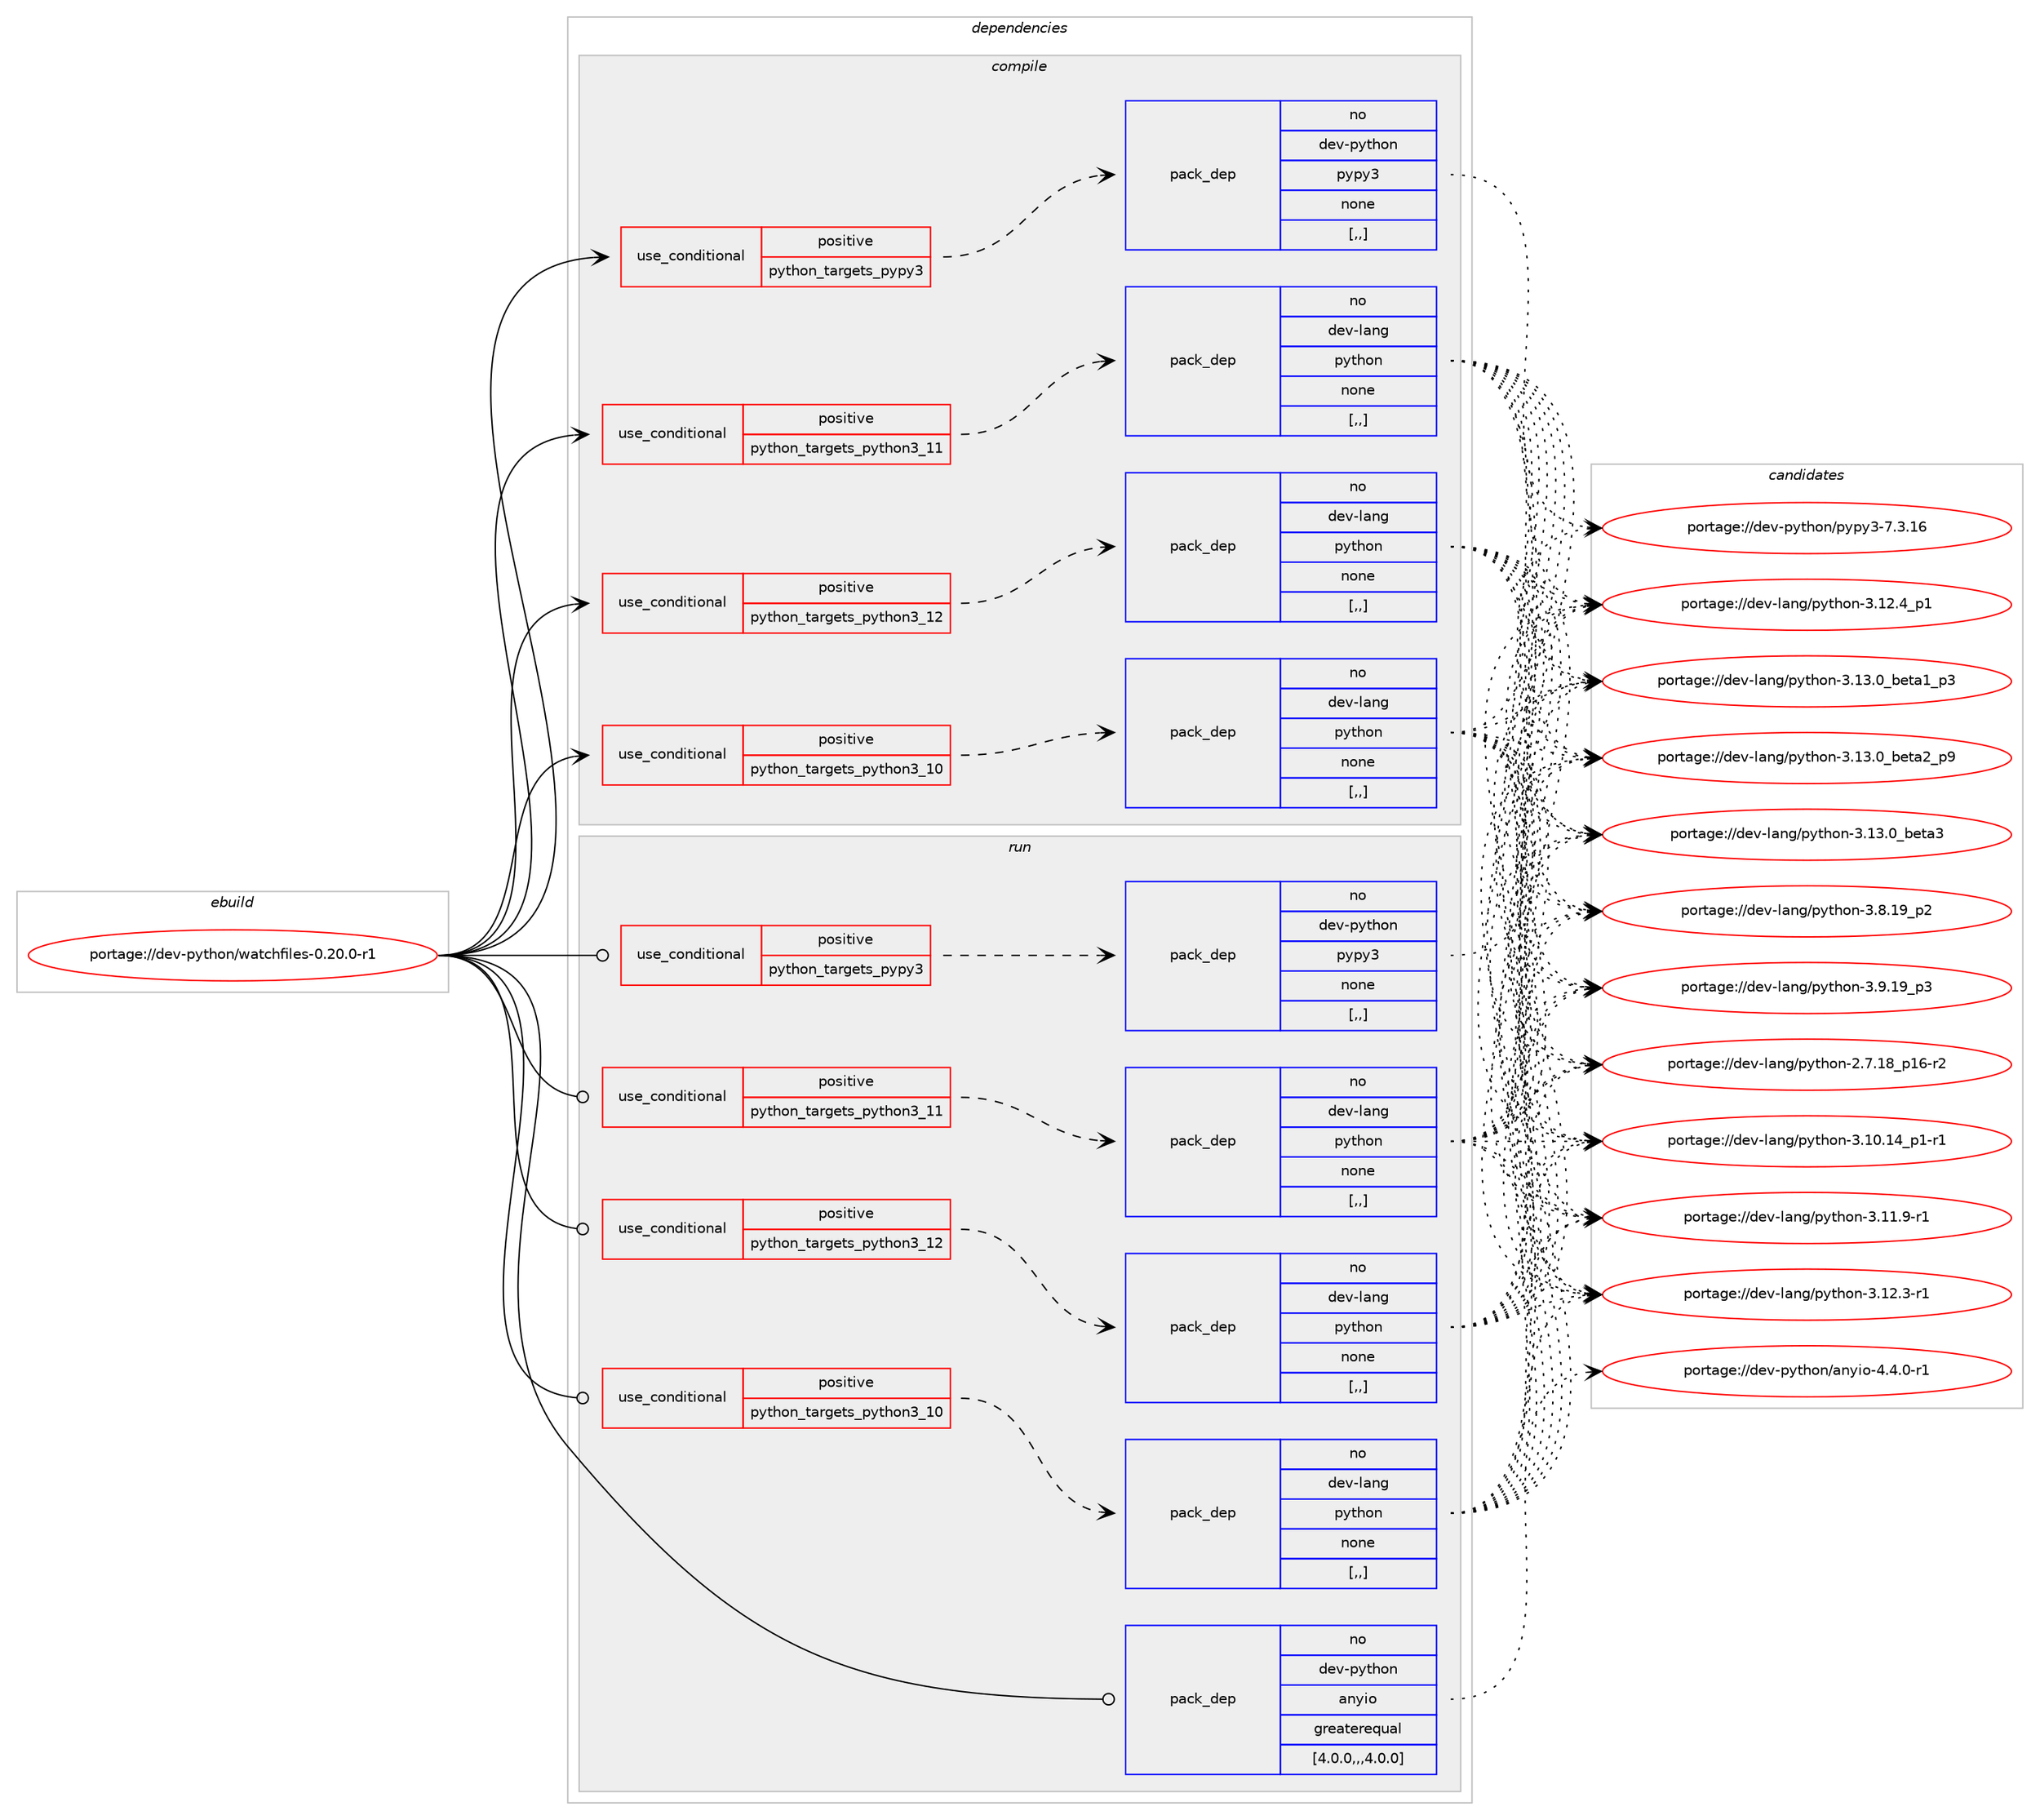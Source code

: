 digraph prolog {

# *************
# Graph options
# *************

newrank=true;
concentrate=true;
compound=true;
graph [rankdir=LR,fontname=Helvetica,fontsize=10,ranksep=1.5];#, ranksep=2.5, nodesep=0.2];
edge  [arrowhead=vee];
node  [fontname=Helvetica,fontsize=10];

# **********
# The ebuild
# **********

subgraph cluster_leftcol {
color=gray;
label=<<i>ebuild</i>>;
id [label="portage://dev-python/watchfiles-0.20.0-r1", color=red, width=4, href="../dev-python/watchfiles-0.20.0-r1.svg"];
}

# ****************
# The dependencies
# ****************

subgraph cluster_midcol {
color=gray;
label=<<i>dependencies</i>>;
subgraph cluster_compile {
fillcolor="#eeeeee";
style=filled;
label=<<i>compile</i>>;
subgraph cond39759 {
dependency162958 [label=<<TABLE BORDER="0" CELLBORDER="1" CELLSPACING="0" CELLPADDING="4"><TR><TD ROWSPAN="3" CELLPADDING="10">use_conditional</TD></TR><TR><TD>positive</TD></TR><TR><TD>python_targets_pypy3</TD></TR></TABLE>>, shape=none, color=red];
subgraph pack121959 {
dependency162959 [label=<<TABLE BORDER="0" CELLBORDER="1" CELLSPACING="0" CELLPADDING="4" WIDTH="220"><TR><TD ROWSPAN="6" CELLPADDING="30">pack_dep</TD></TR><TR><TD WIDTH="110">no</TD></TR><TR><TD>dev-python</TD></TR><TR><TD>pypy3</TD></TR><TR><TD>none</TD></TR><TR><TD>[,,]</TD></TR></TABLE>>, shape=none, color=blue];
}
dependency162958:e -> dependency162959:w [weight=20,style="dashed",arrowhead="vee"];
}
id:e -> dependency162958:w [weight=20,style="solid",arrowhead="vee"];
subgraph cond39760 {
dependency162960 [label=<<TABLE BORDER="0" CELLBORDER="1" CELLSPACING="0" CELLPADDING="4"><TR><TD ROWSPAN="3" CELLPADDING="10">use_conditional</TD></TR><TR><TD>positive</TD></TR><TR><TD>python_targets_python3_10</TD></TR></TABLE>>, shape=none, color=red];
subgraph pack121960 {
dependency162961 [label=<<TABLE BORDER="0" CELLBORDER="1" CELLSPACING="0" CELLPADDING="4" WIDTH="220"><TR><TD ROWSPAN="6" CELLPADDING="30">pack_dep</TD></TR><TR><TD WIDTH="110">no</TD></TR><TR><TD>dev-lang</TD></TR><TR><TD>python</TD></TR><TR><TD>none</TD></TR><TR><TD>[,,]</TD></TR></TABLE>>, shape=none, color=blue];
}
dependency162960:e -> dependency162961:w [weight=20,style="dashed",arrowhead="vee"];
}
id:e -> dependency162960:w [weight=20,style="solid",arrowhead="vee"];
subgraph cond39761 {
dependency162962 [label=<<TABLE BORDER="0" CELLBORDER="1" CELLSPACING="0" CELLPADDING="4"><TR><TD ROWSPAN="3" CELLPADDING="10">use_conditional</TD></TR><TR><TD>positive</TD></TR><TR><TD>python_targets_python3_11</TD></TR></TABLE>>, shape=none, color=red];
subgraph pack121961 {
dependency162963 [label=<<TABLE BORDER="0" CELLBORDER="1" CELLSPACING="0" CELLPADDING="4" WIDTH="220"><TR><TD ROWSPAN="6" CELLPADDING="30">pack_dep</TD></TR><TR><TD WIDTH="110">no</TD></TR><TR><TD>dev-lang</TD></TR><TR><TD>python</TD></TR><TR><TD>none</TD></TR><TR><TD>[,,]</TD></TR></TABLE>>, shape=none, color=blue];
}
dependency162962:e -> dependency162963:w [weight=20,style="dashed",arrowhead="vee"];
}
id:e -> dependency162962:w [weight=20,style="solid",arrowhead="vee"];
subgraph cond39762 {
dependency162964 [label=<<TABLE BORDER="0" CELLBORDER="1" CELLSPACING="0" CELLPADDING="4"><TR><TD ROWSPAN="3" CELLPADDING="10">use_conditional</TD></TR><TR><TD>positive</TD></TR><TR><TD>python_targets_python3_12</TD></TR></TABLE>>, shape=none, color=red];
subgraph pack121962 {
dependency162965 [label=<<TABLE BORDER="0" CELLBORDER="1" CELLSPACING="0" CELLPADDING="4" WIDTH="220"><TR><TD ROWSPAN="6" CELLPADDING="30">pack_dep</TD></TR><TR><TD WIDTH="110">no</TD></TR><TR><TD>dev-lang</TD></TR><TR><TD>python</TD></TR><TR><TD>none</TD></TR><TR><TD>[,,]</TD></TR></TABLE>>, shape=none, color=blue];
}
dependency162964:e -> dependency162965:w [weight=20,style="dashed",arrowhead="vee"];
}
id:e -> dependency162964:w [weight=20,style="solid",arrowhead="vee"];
}
subgraph cluster_compileandrun {
fillcolor="#eeeeee";
style=filled;
label=<<i>compile and run</i>>;
}
subgraph cluster_run {
fillcolor="#eeeeee";
style=filled;
label=<<i>run</i>>;
subgraph cond39763 {
dependency162966 [label=<<TABLE BORDER="0" CELLBORDER="1" CELLSPACING="0" CELLPADDING="4"><TR><TD ROWSPAN="3" CELLPADDING="10">use_conditional</TD></TR><TR><TD>positive</TD></TR><TR><TD>python_targets_pypy3</TD></TR></TABLE>>, shape=none, color=red];
subgraph pack121963 {
dependency162967 [label=<<TABLE BORDER="0" CELLBORDER="1" CELLSPACING="0" CELLPADDING="4" WIDTH="220"><TR><TD ROWSPAN="6" CELLPADDING="30">pack_dep</TD></TR><TR><TD WIDTH="110">no</TD></TR><TR><TD>dev-python</TD></TR><TR><TD>pypy3</TD></TR><TR><TD>none</TD></TR><TR><TD>[,,]</TD></TR></TABLE>>, shape=none, color=blue];
}
dependency162966:e -> dependency162967:w [weight=20,style="dashed",arrowhead="vee"];
}
id:e -> dependency162966:w [weight=20,style="solid",arrowhead="odot"];
subgraph cond39764 {
dependency162968 [label=<<TABLE BORDER="0" CELLBORDER="1" CELLSPACING="0" CELLPADDING="4"><TR><TD ROWSPAN="3" CELLPADDING="10">use_conditional</TD></TR><TR><TD>positive</TD></TR><TR><TD>python_targets_python3_10</TD></TR></TABLE>>, shape=none, color=red];
subgraph pack121964 {
dependency162969 [label=<<TABLE BORDER="0" CELLBORDER="1" CELLSPACING="0" CELLPADDING="4" WIDTH="220"><TR><TD ROWSPAN="6" CELLPADDING="30">pack_dep</TD></TR><TR><TD WIDTH="110">no</TD></TR><TR><TD>dev-lang</TD></TR><TR><TD>python</TD></TR><TR><TD>none</TD></TR><TR><TD>[,,]</TD></TR></TABLE>>, shape=none, color=blue];
}
dependency162968:e -> dependency162969:w [weight=20,style="dashed",arrowhead="vee"];
}
id:e -> dependency162968:w [weight=20,style="solid",arrowhead="odot"];
subgraph cond39765 {
dependency162970 [label=<<TABLE BORDER="0" CELLBORDER="1" CELLSPACING="0" CELLPADDING="4"><TR><TD ROWSPAN="3" CELLPADDING="10">use_conditional</TD></TR><TR><TD>positive</TD></TR><TR><TD>python_targets_python3_11</TD></TR></TABLE>>, shape=none, color=red];
subgraph pack121965 {
dependency162971 [label=<<TABLE BORDER="0" CELLBORDER="1" CELLSPACING="0" CELLPADDING="4" WIDTH="220"><TR><TD ROWSPAN="6" CELLPADDING="30">pack_dep</TD></TR><TR><TD WIDTH="110">no</TD></TR><TR><TD>dev-lang</TD></TR><TR><TD>python</TD></TR><TR><TD>none</TD></TR><TR><TD>[,,]</TD></TR></TABLE>>, shape=none, color=blue];
}
dependency162970:e -> dependency162971:w [weight=20,style="dashed",arrowhead="vee"];
}
id:e -> dependency162970:w [weight=20,style="solid",arrowhead="odot"];
subgraph cond39766 {
dependency162972 [label=<<TABLE BORDER="0" CELLBORDER="1" CELLSPACING="0" CELLPADDING="4"><TR><TD ROWSPAN="3" CELLPADDING="10">use_conditional</TD></TR><TR><TD>positive</TD></TR><TR><TD>python_targets_python3_12</TD></TR></TABLE>>, shape=none, color=red];
subgraph pack121966 {
dependency162973 [label=<<TABLE BORDER="0" CELLBORDER="1" CELLSPACING="0" CELLPADDING="4" WIDTH="220"><TR><TD ROWSPAN="6" CELLPADDING="30">pack_dep</TD></TR><TR><TD WIDTH="110">no</TD></TR><TR><TD>dev-lang</TD></TR><TR><TD>python</TD></TR><TR><TD>none</TD></TR><TR><TD>[,,]</TD></TR></TABLE>>, shape=none, color=blue];
}
dependency162972:e -> dependency162973:w [weight=20,style="dashed",arrowhead="vee"];
}
id:e -> dependency162972:w [weight=20,style="solid",arrowhead="odot"];
subgraph pack121967 {
dependency162974 [label=<<TABLE BORDER="0" CELLBORDER="1" CELLSPACING="0" CELLPADDING="4" WIDTH="220"><TR><TD ROWSPAN="6" CELLPADDING="30">pack_dep</TD></TR><TR><TD WIDTH="110">no</TD></TR><TR><TD>dev-python</TD></TR><TR><TD>anyio</TD></TR><TR><TD>greaterequal</TD></TR><TR><TD>[4.0.0,,,4.0.0]</TD></TR></TABLE>>, shape=none, color=blue];
}
id:e -> dependency162974:w [weight=20,style="solid",arrowhead="odot"];
}
}

# **************
# The candidates
# **************

subgraph cluster_choices {
rank=same;
color=gray;
label=<<i>candidates</i>>;

subgraph choice121959 {
color=black;
nodesep=1;
choice10010111845112121116104111110471121211121215145554651464954 [label="portage://dev-python/pypy3-7.3.16", color=red, width=4,href="../dev-python/pypy3-7.3.16.svg"];
dependency162959:e -> choice10010111845112121116104111110471121211121215145554651464954:w [style=dotted,weight="100"];
}
subgraph choice121960 {
color=black;
nodesep=1;
choice100101118451089711010347112121116104111110455046554649569511249544511450 [label="portage://dev-lang/python-2.7.18_p16-r2", color=red, width=4,href="../dev-lang/python-2.7.18_p16-r2.svg"];
choice100101118451089711010347112121116104111110455146494846495295112494511449 [label="portage://dev-lang/python-3.10.14_p1-r1", color=red, width=4,href="../dev-lang/python-3.10.14_p1-r1.svg"];
choice100101118451089711010347112121116104111110455146494946574511449 [label="portage://dev-lang/python-3.11.9-r1", color=red, width=4,href="../dev-lang/python-3.11.9-r1.svg"];
choice100101118451089711010347112121116104111110455146495046514511449 [label="portage://dev-lang/python-3.12.3-r1", color=red, width=4,href="../dev-lang/python-3.12.3-r1.svg"];
choice100101118451089711010347112121116104111110455146495046529511249 [label="portage://dev-lang/python-3.12.4_p1", color=red, width=4,href="../dev-lang/python-3.12.4_p1.svg"];
choice10010111845108971101034711212111610411111045514649514648959810111697499511251 [label="portage://dev-lang/python-3.13.0_beta1_p3", color=red, width=4,href="../dev-lang/python-3.13.0_beta1_p3.svg"];
choice10010111845108971101034711212111610411111045514649514648959810111697509511257 [label="portage://dev-lang/python-3.13.0_beta2_p9", color=red, width=4,href="../dev-lang/python-3.13.0_beta2_p9.svg"];
choice1001011184510897110103471121211161041111104551464951464895981011169751 [label="portage://dev-lang/python-3.13.0_beta3", color=red, width=4,href="../dev-lang/python-3.13.0_beta3.svg"];
choice100101118451089711010347112121116104111110455146564649579511250 [label="portage://dev-lang/python-3.8.19_p2", color=red, width=4,href="../dev-lang/python-3.8.19_p2.svg"];
choice100101118451089711010347112121116104111110455146574649579511251 [label="portage://dev-lang/python-3.9.19_p3", color=red, width=4,href="../dev-lang/python-3.9.19_p3.svg"];
dependency162961:e -> choice100101118451089711010347112121116104111110455046554649569511249544511450:w [style=dotted,weight="100"];
dependency162961:e -> choice100101118451089711010347112121116104111110455146494846495295112494511449:w [style=dotted,weight="100"];
dependency162961:e -> choice100101118451089711010347112121116104111110455146494946574511449:w [style=dotted,weight="100"];
dependency162961:e -> choice100101118451089711010347112121116104111110455146495046514511449:w [style=dotted,weight="100"];
dependency162961:e -> choice100101118451089711010347112121116104111110455146495046529511249:w [style=dotted,weight="100"];
dependency162961:e -> choice10010111845108971101034711212111610411111045514649514648959810111697499511251:w [style=dotted,weight="100"];
dependency162961:e -> choice10010111845108971101034711212111610411111045514649514648959810111697509511257:w [style=dotted,weight="100"];
dependency162961:e -> choice1001011184510897110103471121211161041111104551464951464895981011169751:w [style=dotted,weight="100"];
dependency162961:e -> choice100101118451089711010347112121116104111110455146564649579511250:w [style=dotted,weight="100"];
dependency162961:e -> choice100101118451089711010347112121116104111110455146574649579511251:w [style=dotted,weight="100"];
}
subgraph choice121961 {
color=black;
nodesep=1;
choice100101118451089711010347112121116104111110455046554649569511249544511450 [label="portage://dev-lang/python-2.7.18_p16-r2", color=red, width=4,href="../dev-lang/python-2.7.18_p16-r2.svg"];
choice100101118451089711010347112121116104111110455146494846495295112494511449 [label="portage://dev-lang/python-3.10.14_p1-r1", color=red, width=4,href="../dev-lang/python-3.10.14_p1-r1.svg"];
choice100101118451089711010347112121116104111110455146494946574511449 [label="portage://dev-lang/python-3.11.9-r1", color=red, width=4,href="../dev-lang/python-3.11.9-r1.svg"];
choice100101118451089711010347112121116104111110455146495046514511449 [label="portage://dev-lang/python-3.12.3-r1", color=red, width=4,href="../dev-lang/python-3.12.3-r1.svg"];
choice100101118451089711010347112121116104111110455146495046529511249 [label="portage://dev-lang/python-3.12.4_p1", color=red, width=4,href="../dev-lang/python-3.12.4_p1.svg"];
choice10010111845108971101034711212111610411111045514649514648959810111697499511251 [label="portage://dev-lang/python-3.13.0_beta1_p3", color=red, width=4,href="../dev-lang/python-3.13.0_beta1_p3.svg"];
choice10010111845108971101034711212111610411111045514649514648959810111697509511257 [label="portage://dev-lang/python-3.13.0_beta2_p9", color=red, width=4,href="../dev-lang/python-3.13.0_beta2_p9.svg"];
choice1001011184510897110103471121211161041111104551464951464895981011169751 [label="portage://dev-lang/python-3.13.0_beta3", color=red, width=4,href="../dev-lang/python-3.13.0_beta3.svg"];
choice100101118451089711010347112121116104111110455146564649579511250 [label="portage://dev-lang/python-3.8.19_p2", color=red, width=4,href="../dev-lang/python-3.8.19_p2.svg"];
choice100101118451089711010347112121116104111110455146574649579511251 [label="portage://dev-lang/python-3.9.19_p3", color=red, width=4,href="../dev-lang/python-3.9.19_p3.svg"];
dependency162963:e -> choice100101118451089711010347112121116104111110455046554649569511249544511450:w [style=dotted,weight="100"];
dependency162963:e -> choice100101118451089711010347112121116104111110455146494846495295112494511449:w [style=dotted,weight="100"];
dependency162963:e -> choice100101118451089711010347112121116104111110455146494946574511449:w [style=dotted,weight="100"];
dependency162963:e -> choice100101118451089711010347112121116104111110455146495046514511449:w [style=dotted,weight="100"];
dependency162963:e -> choice100101118451089711010347112121116104111110455146495046529511249:w [style=dotted,weight="100"];
dependency162963:e -> choice10010111845108971101034711212111610411111045514649514648959810111697499511251:w [style=dotted,weight="100"];
dependency162963:e -> choice10010111845108971101034711212111610411111045514649514648959810111697509511257:w [style=dotted,weight="100"];
dependency162963:e -> choice1001011184510897110103471121211161041111104551464951464895981011169751:w [style=dotted,weight="100"];
dependency162963:e -> choice100101118451089711010347112121116104111110455146564649579511250:w [style=dotted,weight="100"];
dependency162963:e -> choice100101118451089711010347112121116104111110455146574649579511251:w [style=dotted,weight="100"];
}
subgraph choice121962 {
color=black;
nodesep=1;
choice100101118451089711010347112121116104111110455046554649569511249544511450 [label="portage://dev-lang/python-2.7.18_p16-r2", color=red, width=4,href="../dev-lang/python-2.7.18_p16-r2.svg"];
choice100101118451089711010347112121116104111110455146494846495295112494511449 [label="portage://dev-lang/python-3.10.14_p1-r1", color=red, width=4,href="../dev-lang/python-3.10.14_p1-r1.svg"];
choice100101118451089711010347112121116104111110455146494946574511449 [label="portage://dev-lang/python-3.11.9-r1", color=red, width=4,href="../dev-lang/python-3.11.9-r1.svg"];
choice100101118451089711010347112121116104111110455146495046514511449 [label="portage://dev-lang/python-3.12.3-r1", color=red, width=4,href="../dev-lang/python-3.12.3-r1.svg"];
choice100101118451089711010347112121116104111110455146495046529511249 [label="portage://dev-lang/python-3.12.4_p1", color=red, width=4,href="../dev-lang/python-3.12.4_p1.svg"];
choice10010111845108971101034711212111610411111045514649514648959810111697499511251 [label="portage://dev-lang/python-3.13.0_beta1_p3", color=red, width=4,href="../dev-lang/python-3.13.0_beta1_p3.svg"];
choice10010111845108971101034711212111610411111045514649514648959810111697509511257 [label="portage://dev-lang/python-3.13.0_beta2_p9", color=red, width=4,href="../dev-lang/python-3.13.0_beta2_p9.svg"];
choice1001011184510897110103471121211161041111104551464951464895981011169751 [label="portage://dev-lang/python-3.13.0_beta3", color=red, width=4,href="../dev-lang/python-3.13.0_beta3.svg"];
choice100101118451089711010347112121116104111110455146564649579511250 [label="portage://dev-lang/python-3.8.19_p2", color=red, width=4,href="../dev-lang/python-3.8.19_p2.svg"];
choice100101118451089711010347112121116104111110455146574649579511251 [label="portage://dev-lang/python-3.9.19_p3", color=red, width=4,href="../dev-lang/python-3.9.19_p3.svg"];
dependency162965:e -> choice100101118451089711010347112121116104111110455046554649569511249544511450:w [style=dotted,weight="100"];
dependency162965:e -> choice100101118451089711010347112121116104111110455146494846495295112494511449:w [style=dotted,weight="100"];
dependency162965:e -> choice100101118451089711010347112121116104111110455146494946574511449:w [style=dotted,weight="100"];
dependency162965:e -> choice100101118451089711010347112121116104111110455146495046514511449:w [style=dotted,weight="100"];
dependency162965:e -> choice100101118451089711010347112121116104111110455146495046529511249:w [style=dotted,weight="100"];
dependency162965:e -> choice10010111845108971101034711212111610411111045514649514648959810111697499511251:w [style=dotted,weight="100"];
dependency162965:e -> choice10010111845108971101034711212111610411111045514649514648959810111697509511257:w [style=dotted,weight="100"];
dependency162965:e -> choice1001011184510897110103471121211161041111104551464951464895981011169751:w [style=dotted,weight="100"];
dependency162965:e -> choice100101118451089711010347112121116104111110455146564649579511250:w [style=dotted,weight="100"];
dependency162965:e -> choice100101118451089711010347112121116104111110455146574649579511251:w [style=dotted,weight="100"];
}
subgraph choice121963 {
color=black;
nodesep=1;
choice10010111845112121116104111110471121211121215145554651464954 [label="portage://dev-python/pypy3-7.3.16", color=red, width=4,href="../dev-python/pypy3-7.3.16.svg"];
dependency162967:e -> choice10010111845112121116104111110471121211121215145554651464954:w [style=dotted,weight="100"];
}
subgraph choice121964 {
color=black;
nodesep=1;
choice100101118451089711010347112121116104111110455046554649569511249544511450 [label="portage://dev-lang/python-2.7.18_p16-r2", color=red, width=4,href="../dev-lang/python-2.7.18_p16-r2.svg"];
choice100101118451089711010347112121116104111110455146494846495295112494511449 [label="portage://dev-lang/python-3.10.14_p1-r1", color=red, width=4,href="../dev-lang/python-3.10.14_p1-r1.svg"];
choice100101118451089711010347112121116104111110455146494946574511449 [label="portage://dev-lang/python-3.11.9-r1", color=red, width=4,href="../dev-lang/python-3.11.9-r1.svg"];
choice100101118451089711010347112121116104111110455146495046514511449 [label="portage://dev-lang/python-3.12.3-r1", color=red, width=4,href="../dev-lang/python-3.12.3-r1.svg"];
choice100101118451089711010347112121116104111110455146495046529511249 [label="portage://dev-lang/python-3.12.4_p1", color=red, width=4,href="../dev-lang/python-3.12.4_p1.svg"];
choice10010111845108971101034711212111610411111045514649514648959810111697499511251 [label="portage://dev-lang/python-3.13.0_beta1_p3", color=red, width=4,href="../dev-lang/python-3.13.0_beta1_p3.svg"];
choice10010111845108971101034711212111610411111045514649514648959810111697509511257 [label="portage://dev-lang/python-3.13.0_beta2_p9", color=red, width=4,href="../dev-lang/python-3.13.0_beta2_p9.svg"];
choice1001011184510897110103471121211161041111104551464951464895981011169751 [label="portage://dev-lang/python-3.13.0_beta3", color=red, width=4,href="../dev-lang/python-3.13.0_beta3.svg"];
choice100101118451089711010347112121116104111110455146564649579511250 [label="portage://dev-lang/python-3.8.19_p2", color=red, width=4,href="../dev-lang/python-3.8.19_p2.svg"];
choice100101118451089711010347112121116104111110455146574649579511251 [label="portage://dev-lang/python-3.9.19_p3", color=red, width=4,href="../dev-lang/python-3.9.19_p3.svg"];
dependency162969:e -> choice100101118451089711010347112121116104111110455046554649569511249544511450:w [style=dotted,weight="100"];
dependency162969:e -> choice100101118451089711010347112121116104111110455146494846495295112494511449:w [style=dotted,weight="100"];
dependency162969:e -> choice100101118451089711010347112121116104111110455146494946574511449:w [style=dotted,weight="100"];
dependency162969:e -> choice100101118451089711010347112121116104111110455146495046514511449:w [style=dotted,weight="100"];
dependency162969:e -> choice100101118451089711010347112121116104111110455146495046529511249:w [style=dotted,weight="100"];
dependency162969:e -> choice10010111845108971101034711212111610411111045514649514648959810111697499511251:w [style=dotted,weight="100"];
dependency162969:e -> choice10010111845108971101034711212111610411111045514649514648959810111697509511257:w [style=dotted,weight="100"];
dependency162969:e -> choice1001011184510897110103471121211161041111104551464951464895981011169751:w [style=dotted,weight="100"];
dependency162969:e -> choice100101118451089711010347112121116104111110455146564649579511250:w [style=dotted,weight="100"];
dependency162969:e -> choice100101118451089711010347112121116104111110455146574649579511251:w [style=dotted,weight="100"];
}
subgraph choice121965 {
color=black;
nodesep=1;
choice100101118451089711010347112121116104111110455046554649569511249544511450 [label="portage://dev-lang/python-2.7.18_p16-r2", color=red, width=4,href="../dev-lang/python-2.7.18_p16-r2.svg"];
choice100101118451089711010347112121116104111110455146494846495295112494511449 [label="portage://dev-lang/python-3.10.14_p1-r1", color=red, width=4,href="../dev-lang/python-3.10.14_p1-r1.svg"];
choice100101118451089711010347112121116104111110455146494946574511449 [label="portage://dev-lang/python-3.11.9-r1", color=red, width=4,href="../dev-lang/python-3.11.9-r1.svg"];
choice100101118451089711010347112121116104111110455146495046514511449 [label="portage://dev-lang/python-3.12.3-r1", color=red, width=4,href="../dev-lang/python-3.12.3-r1.svg"];
choice100101118451089711010347112121116104111110455146495046529511249 [label="portage://dev-lang/python-3.12.4_p1", color=red, width=4,href="../dev-lang/python-3.12.4_p1.svg"];
choice10010111845108971101034711212111610411111045514649514648959810111697499511251 [label="portage://dev-lang/python-3.13.0_beta1_p3", color=red, width=4,href="../dev-lang/python-3.13.0_beta1_p3.svg"];
choice10010111845108971101034711212111610411111045514649514648959810111697509511257 [label="portage://dev-lang/python-3.13.0_beta2_p9", color=red, width=4,href="../dev-lang/python-3.13.0_beta2_p9.svg"];
choice1001011184510897110103471121211161041111104551464951464895981011169751 [label="portage://dev-lang/python-3.13.0_beta3", color=red, width=4,href="../dev-lang/python-3.13.0_beta3.svg"];
choice100101118451089711010347112121116104111110455146564649579511250 [label="portage://dev-lang/python-3.8.19_p2", color=red, width=4,href="../dev-lang/python-3.8.19_p2.svg"];
choice100101118451089711010347112121116104111110455146574649579511251 [label="portage://dev-lang/python-3.9.19_p3", color=red, width=4,href="../dev-lang/python-3.9.19_p3.svg"];
dependency162971:e -> choice100101118451089711010347112121116104111110455046554649569511249544511450:w [style=dotted,weight="100"];
dependency162971:e -> choice100101118451089711010347112121116104111110455146494846495295112494511449:w [style=dotted,weight="100"];
dependency162971:e -> choice100101118451089711010347112121116104111110455146494946574511449:w [style=dotted,weight="100"];
dependency162971:e -> choice100101118451089711010347112121116104111110455146495046514511449:w [style=dotted,weight="100"];
dependency162971:e -> choice100101118451089711010347112121116104111110455146495046529511249:w [style=dotted,weight="100"];
dependency162971:e -> choice10010111845108971101034711212111610411111045514649514648959810111697499511251:w [style=dotted,weight="100"];
dependency162971:e -> choice10010111845108971101034711212111610411111045514649514648959810111697509511257:w [style=dotted,weight="100"];
dependency162971:e -> choice1001011184510897110103471121211161041111104551464951464895981011169751:w [style=dotted,weight="100"];
dependency162971:e -> choice100101118451089711010347112121116104111110455146564649579511250:w [style=dotted,weight="100"];
dependency162971:e -> choice100101118451089711010347112121116104111110455146574649579511251:w [style=dotted,weight="100"];
}
subgraph choice121966 {
color=black;
nodesep=1;
choice100101118451089711010347112121116104111110455046554649569511249544511450 [label="portage://dev-lang/python-2.7.18_p16-r2", color=red, width=4,href="../dev-lang/python-2.7.18_p16-r2.svg"];
choice100101118451089711010347112121116104111110455146494846495295112494511449 [label="portage://dev-lang/python-3.10.14_p1-r1", color=red, width=4,href="../dev-lang/python-3.10.14_p1-r1.svg"];
choice100101118451089711010347112121116104111110455146494946574511449 [label="portage://dev-lang/python-3.11.9-r1", color=red, width=4,href="../dev-lang/python-3.11.9-r1.svg"];
choice100101118451089711010347112121116104111110455146495046514511449 [label="portage://dev-lang/python-3.12.3-r1", color=red, width=4,href="../dev-lang/python-3.12.3-r1.svg"];
choice100101118451089711010347112121116104111110455146495046529511249 [label="portage://dev-lang/python-3.12.4_p1", color=red, width=4,href="../dev-lang/python-3.12.4_p1.svg"];
choice10010111845108971101034711212111610411111045514649514648959810111697499511251 [label="portage://dev-lang/python-3.13.0_beta1_p3", color=red, width=4,href="../dev-lang/python-3.13.0_beta1_p3.svg"];
choice10010111845108971101034711212111610411111045514649514648959810111697509511257 [label="portage://dev-lang/python-3.13.0_beta2_p9", color=red, width=4,href="../dev-lang/python-3.13.0_beta2_p9.svg"];
choice1001011184510897110103471121211161041111104551464951464895981011169751 [label="portage://dev-lang/python-3.13.0_beta3", color=red, width=4,href="../dev-lang/python-3.13.0_beta3.svg"];
choice100101118451089711010347112121116104111110455146564649579511250 [label="portage://dev-lang/python-3.8.19_p2", color=red, width=4,href="../dev-lang/python-3.8.19_p2.svg"];
choice100101118451089711010347112121116104111110455146574649579511251 [label="portage://dev-lang/python-3.9.19_p3", color=red, width=4,href="../dev-lang/python-3.9.19_p3.svg"];
dependency162973:e -> choice100101118451089711010347112121116104111110455046554649569511249544511450:w [style=dotted,weight="100"];
dependency162973:e -> choice100101118451089711010347112121116104111110455146494846495295112494511449:w [style=dotted,weight="100"];
dependency162973:e -> choice100101118451089711010347112121116104111110455146494946574511449:w [style=dotted,weight="100"];
dependency162973:e -> choice100101118451089711010347112121116104111110455146495046514511449:w [style=dotted,weight="100"];
dependency162973:e -> choice100101118451089711010347112121116104111110455146495046529511249:w [style=dotted,weight="100"];
dependency162973:e -> choice10010111845108971101034711212111610411111045514649514648959810111697499511251:w [style=dotted,weight="100"];
dependency162973:e -> choice10010111845108971101034711212111610411111045514649514648959810111697509511257:w [style=dotted,weight="100"];
dependency162973:e -> choice1001011184510897110103471121211161041111104551464951464895981011169751:w [style=dotted,weight="100"];
dependency162973:e -> choice100101118451089711010347112121116104111110455146564649579511250:w [style=dotted,weight="100"];
dependency162973:e -> choice100101118451089711010347112121116104111110455146574649579511251:w [style=dotted,weight="100"];
}
subgraph choice121967 {
color=black;
nodesep=1;
choice1001011184511212111610411111047971101211051114552465246484511449 [label="portage://dev-python/anyio-4.4.0-r1", color=red, width=4,href="../dev-python/anyio-4.4.0-r1.svg"];
dependency162974:e -> choice1001011184511212111610411111047971101211051114552465246484511449:w [style=dotted,weight="100"];
}
}

}
